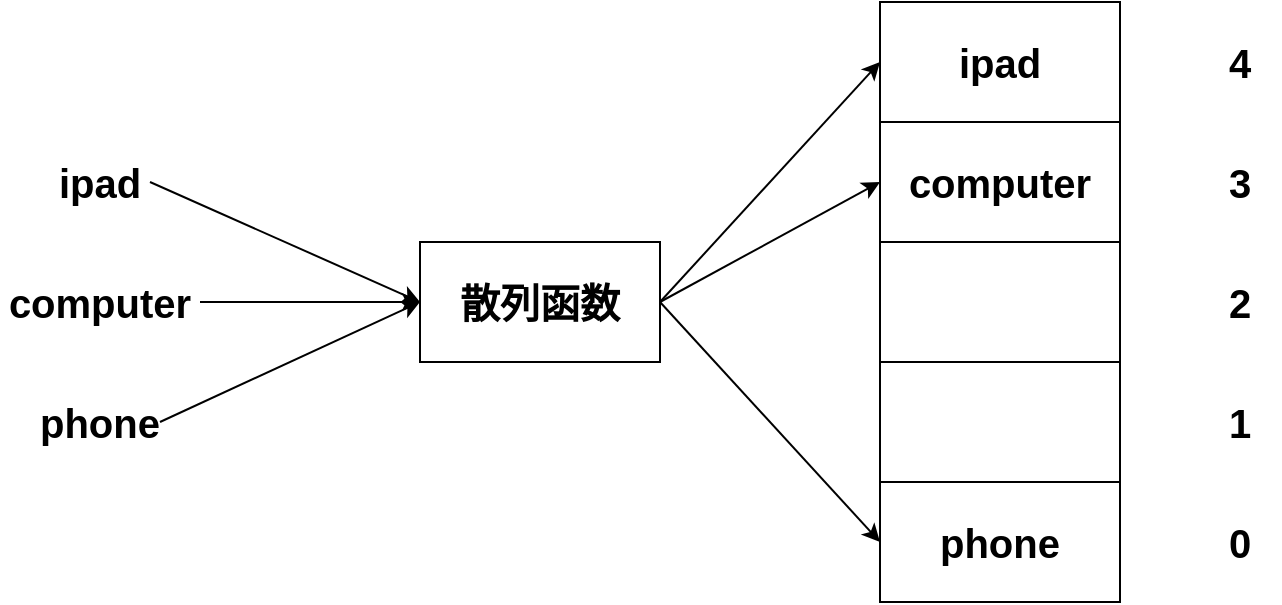 <mxfile version="10.7.5" type="device"><diagram id="73eCgw3xL6Hi5tJRMHjp" name="第 1 页"><mxGraphModel dx="1058" dy="818" grid="1" gridSize="10" guides="1" tooltips="1" connect="1" arrows="1" fold="1" page="1" pageScale="1" pageWidth="827" pageHeight="1169" math="0" shadow="0"><root><mxCell id="0"/><mxCell id="1" parent="0"/><mxCell id="9B1V9n8W9GI53piFOvc4-1" value="phone" style="rounded=0;whiteSpace=wrap;html=1;fontSize=20;fontStyle=1" vertex="1" parent="1"><mxGeometry x="530" y="270" width="120" height="60" as="geometry"/></mxCell><mxCell id="9B1V9n8W9GI53piFOvc4-2" value="0" style="text;html=1;strokeColor=none;fillColor=none;align=center;verticalAlign=middle;whiteSpace=wrap;rounded=0;fontSize=20;fontStyle=1" vertex="1" parent="1"><mxGeometry x="690" y="290" width="40" height="20" as="geometry"/></mxCell><mxCell id="9B1V9n8W9GI53piFOvc4-3" value="" style="rounded=0;whiteSpace=wrap;html=1;fontSize=20;fontStyle=1" vertex="1" parent="1"><mxGeometry x="530" y="210" width="120" height="60" as="geometry"/></mxCell><mxCell id="9B1V9n8W9GI53piFOvc4-4" value="1" style="text;html=1;strokeColor=none;fillColor=none;align=center;verticalAlign=middle;whiteSpace=wrap;rounded=0;fontSize=20;fontStyle=1" vertex="1" parent="1"><mxGeometry x="690" y="230" width="40" height="20" as="geometry"/></mxCell><mxCell id="9B1V9n8W9GI53piFOvc4-5" value="" style="rounded=0;whiteSpace=wrap;html=1;fontSize=20;fontStyle=1" vertex="1" parent="1"><mxGeometry x="530" y="150" width="120" height="60" as="geometry"/></mxCell><mxCell id="9B1V9n8W9GI53piFOvc4-6" value="2" style="text;html=1;strokeColor=none;fillColor=none;align=center;verticalAlign=middle;whiteSpace=wrap;rounded=0;fontSize=20;fontStyle=1" vertex="1" parent="1"><mxGeometry x="690" y="170" width="40" height="20" as="geometry"/></mxCell><mxCell id="9B1V9n8W9GI53piFOvc4-7" value="computer" style="rounded=0;whiteSpace=wrap;html=1;fontSize=20;fontStyle=1" vertex="1" parent="1"><mxGeometry x="530" y="90" width="120" height="60" as="geometry"/></mxCell><mxCell id="9B1V9n8W9GI53piFOvc4-8" value="3" style="text;html=1;strokeColor=none;fillColor=none;align=center;verticalAlign=middle;whiteSpace=wrap;rounded=0;fontSize=20;fontStyle=1" vertex="1" parent="1"><mxGeometry x="690" y="110" width="40" height="20" as="geometry"/></mxCell><mxCell id="9B1V9n8W9GI53piFOvc4-9" value="ipad" style="rounded=0;whiteSpace=wrap;html=1;fontSize=20;fontStyle=1" vertex="1" parent="1"><mxGeometry x="530" y="30" width="120" height="60" as="geometry"/></mxCell><mxCell id="9B1V9n8W9GI53piFOvc4-10" value="4" style="text;html=1;strokeColor=none;fillColor=none;align=center;verticalAlign=middle;whiteSpace=wrap;rounded=0;fontSize=20;fontStyle=1" vertex="1" parent="1"><mxGeometry x="690" y="50" width="40" height="20" as="geometry"/></mxCell><mxCell id="9B1V9n8W9GI53piFOvc4-23" style="edgeStyle=none;rounded=0;orthogonalLoop=1;jettySize=auto;html=1;exitX=1;exitY=0.5;exitDx=0;exitDy=0;entryX=0;entryY=0.5;entryDx=0;entryDy=0;fontSize=20;" edge="1" parent="1" source="9B1V9n8W9GI53piFOvc4-11" target="9B1V9n8W9GI53piFOvc4-9"><mxGeometry relative="1" as="geometry"/></mxCell><mxCell id="9B1V9n8W9GI53piFOvc4-24" style="edgeStyle=none;rounded=0;orthogonalLoop=1;jettySize=auto;html=1;exitX=1;exitY=0.5;exitDx=0;exitDy=0;entryX=0;entryY=0.5;entryDx=0;entryDy=0;fontSize=20;" edge="1" parent="1" source="9B1V9n8W9GI53piFOvc4-11" target="9B1V9n8W9GI53piFOvc4-7"><mxGeometry relative="1" as="geometry"/></mxCell><mxCell id="9B1V9n8W9GI53piFOvc4-25" style="edgeStyle=none;rounded=0;orthogonalLoop=1;jettySize=auto;html=1;exitX=1;exitY=0.5;exitDx=0;exitDy=0;entryX=0;entryY=0.5;entryDx=0;entryDy=0;fontSize=20;" edge="1" parent="1" source="9B1V9n8W9GI53piFOvc4-11" target="9B1V9n8W9GI53piFOvc4-1"><mxGeometry relative="1" as="geometry"/></mxCell><mxCell id="9B1V9n8W9GI53piFOvc4-11" value="散列函数" style="rounded=0;whiteSpace=wrap;html=1;fontSize=20;fontStyle=1" vertex="1" parent="1"><mxGeometry x="300" y="150" width="120" height="60" as="geometry"/></mxCell><mxCell id="9B1V9n8W9GI53piFOvc4-18" style="rounded=0;orthogonalLoop=1;jettySize=auto;html=1;exitX=1;exitY=0.5;exitDx=0;exitDy=0;fontSize=20;entryX=0;entryY=0.5;entryDx=0;entryDy=0;" edge="1" parent="1" source="9B1V9n8W9GI53piFOvc4-12" target="9B1V9n8W9GI53piFOvc4-11"><mxGeometry relative="1" as="geometry"><mxPoint x="290" y="180" as="targetPoint"/></mxGeometry></mxCell><mxCell id="9B1V9n8W9GI53piFOvc4-12" value="ipad" style="text;html=1;strokeColor=none;fillColor=none;align=center;verticalAlign=middle;whiteSpace=wrap;rounded=0;fontSize=20;fontStyle=1" vertex="1" parent="1"><mxGeometry x="115" y="110" width="50" height="20" as="geometry"/></mxCell><mxCell id="9B1V9n8W9GI53piFOvc4-21" style="edgeStyle=none;rounded=0;orthogonalLoop=1;jettySize=auto;html=1;exitX=1;exitY=0.5;exitDx=0;exitDy=0;fontSize=20;" edge="1" parent="1" source="9B1V9n8W9GI53piFOvc4-14" target="9B1V9n8W9GI53piFOvc4-11"><mxGeometry relative="1" as="geometry"/></mxCell><mxCell id="9B1V9n8W9GI53piFOvc4-14" value="computer" style="text;html=1;strokeColor=none;fillColor=none;align=center;verticalAlign=middle;whiteSpace=wrap;rounded=0;fontSize=20;fontStyle=1" vertex="1" parent="1"><mxGeometry x="90" y="170" width="100" height="20" as="geometry"/></mxCell><mxCell id="9B1V9n8W9GI53piFOvc4-22" style="edgeStyle=none;rounded=0;orthogonalLoop=1;jettySize=auto;html=1;exitX=1;exitY=0.5;exitDx=0;exitDy=0;fontSize=20;" edge="1" parent="1" source="9B1V9n8W9GI53piFOvc4-15"><mxGeometry relative="1" as="geometry"><mxPoint x="300" y="180" as="targetPoint"/></mxGeometry></mxCell><mxCell id="9B1V9n8W9GI53piFOvc4-15" value="phone" style="text;html=1;strokeColor=none;fillColor=none;align=center;verticalAlign=middle;whiteSpace=wrap;rounded=0;fontSize=20;fontStyle=1" vertex="1" parent="1"><mxGeometry x="110" y="230" width="60" height="20" as="geometry"/></mxCell></root></mxGraphModel></diagram></mxfile>